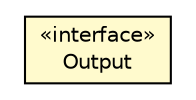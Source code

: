 #!/usr/local/bin/dot
#
# Class diagram 
# Generated by UMLGraph version R5_6-24-gf6e263 (http://www.umlgraph.org/)
#

digraph G {
	edge [fontname="Helvetica",fontsize=10,labelfontname="Helvetica",labelfontsize=10];
	node [fontname="Helvetica",fontsize=10,shape=plaintext];
	nodesep=0.25;
	ranksep=0.5;
	// org.universAAL.ontology.lighting.simple.LightingServerURIs.GetLampInfo.Output
	c5243182 [label=<<table title="org.universAAL.ontology.lighting.simple.LightingServerURIs.GetLampInfo.Output" border="0" cellborder="1" cellspacing="0" cellpadding="2" port="p" bgcolor="lemonChiffon" href="./LightingServerURIs.GetLampInfo.Output.html">
		<tr><td><table border="0" cellspacing="0" cellpadding="1">
<tr><td align="center" balign="center"> &#171;interface&#187; </td></tr>
<tr><td align="center" balign="center"> Output </td></tr>
		</table></td></tr>
		</table>>, URL="./LightingServerURIs.GetLampInfo.Output.html", fontname="Helvetica", fontcolor="black", fontsize=10.0];
}

